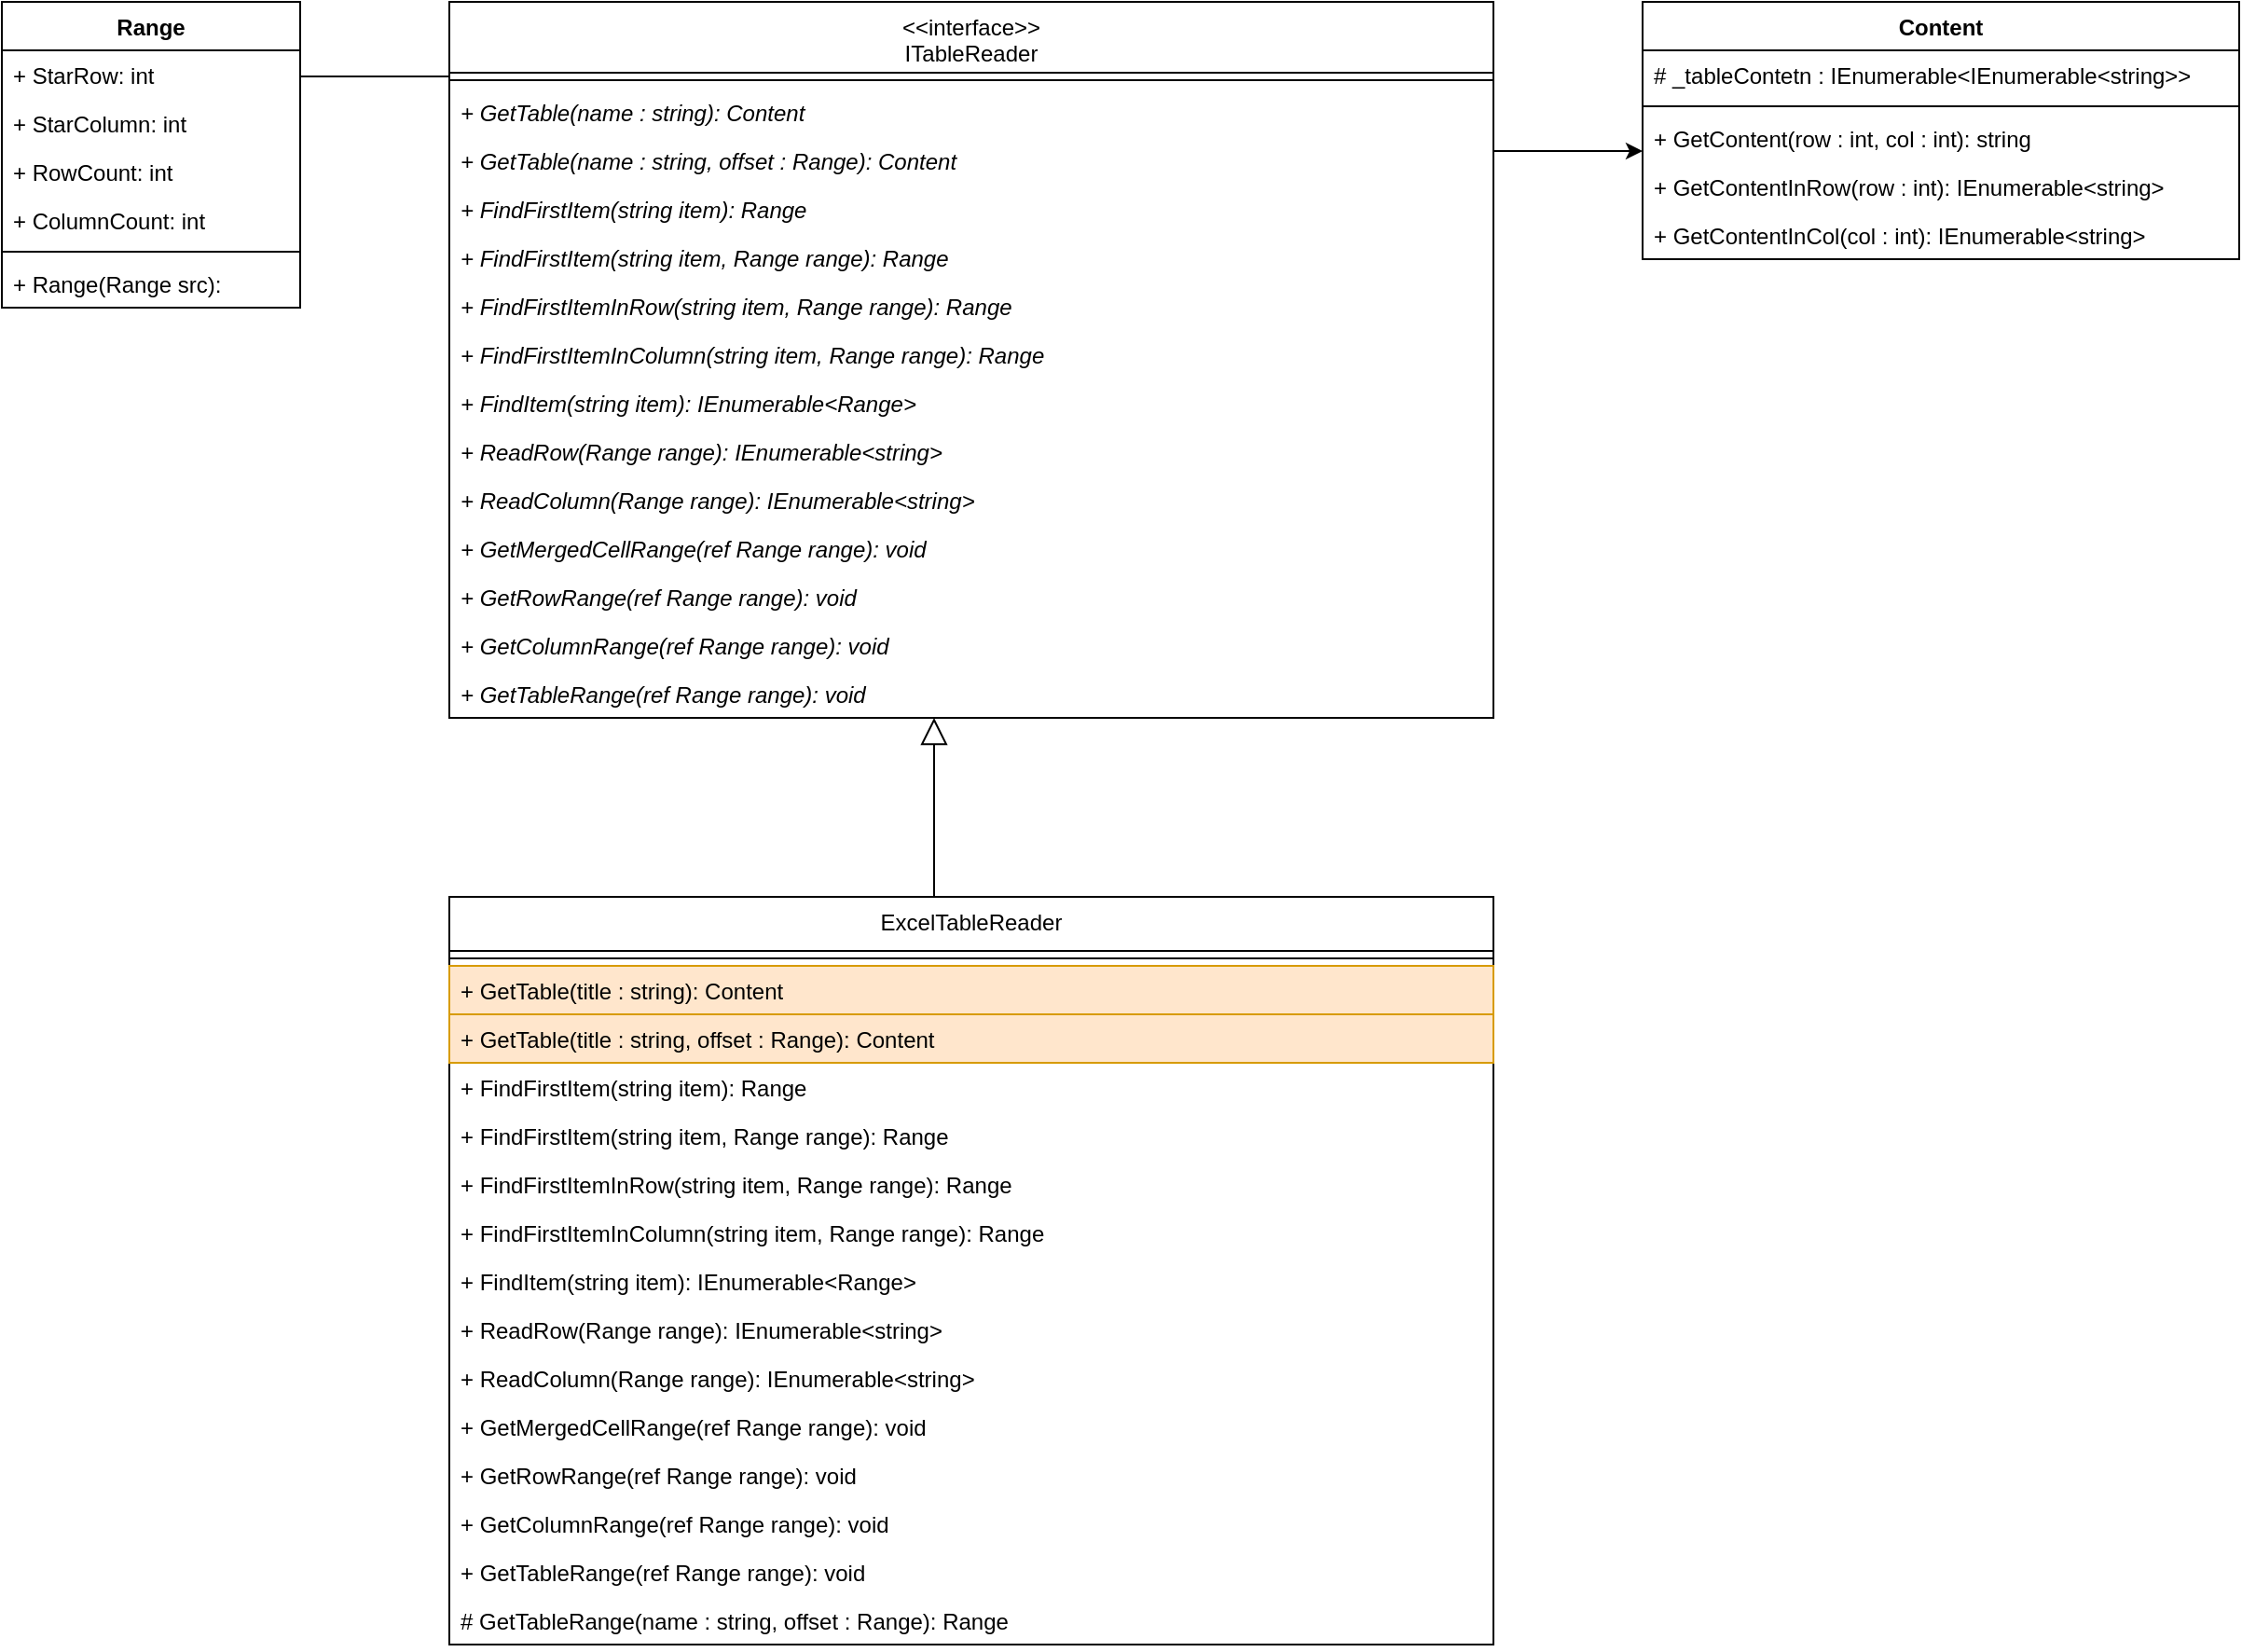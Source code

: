 <mxfile version="12.4.2" type="device" pages="1"><diagram id="bMFfIN9Nd5tZSx8BsvTy" name="ClassDiagram"><mxGraphModel dx="1422" dy="832" grid="1" gridSize="10" guides="1" tooltips="1" connect="1" arrows="1" fold="1" page="1" pageScale="1" pageWidth="827" pageHeight="1169" math="0" shadow="0"><root><mxCell id="0"/><mxCell id="1" parent="0"/><mxCell id="H81mxLO7IcMFCQkf88zY-57" style="edgeStyle=orthogonalEdgeStyle;rounded=0;orthogonalLoop=1;jettySize=auto;html=1;startSize=6;endArrow=none;endFill=0;endSize=12;strokeWidth=1;" parent="1" source="H81mxLO7IcMFCQkf88zY-18" target="H81mxLO7IcMFCQkf88zY-22" edge="1"><mxGeometry relative="1" as="geometry"><Array as="points"><mxPoint x="270" y="80"/><mxPoint x="270" y="80"/></Array></mxGeometry></mxCell><mxCell id="4gkQ2LK6hRoQQbgiCHGR-11" style="edgeStyle=orthogonalEdgeStyle;rounded=0;orthogonalLoop=1;jettySize=auto;html=1;" parent="1" source="H81mxLO7IcMFCQkf88zY-18" target="4gkQ2LK6hRoQQbgiCHGR-5" edge="1"><mxGeometry relative="1" as="geometry"><Array as="points"><mxPoint x="860" y="120"/><mxPoint x="860" y="120"/></Array></mxGeometry></mxCell><mxCell id="H81mxLO7IcMFCQkf88zY-18" value="&lt;&lt;interface&gt;&gt;&#10;ITableReader" style="swimlane;fontStyle=0;align=center;verticalAlign=top;childLayout=stackLayout;horizontal=1;startSize=38;horizontalStack=0;resizeParent=1;resizeParentMax=0;resizeLast=0;collapsible=1;marginBottom=0;" parent="1" vertex="1"><mxGeometry x="280" y="40" width="560" height="384" as="geometry"/></mxCell><mxCell id="H81mxLO7IcMFCQkf88zY-20" value="" style="line;strokeWidth=1;fillColor=none;align=left;verticalAlign=middle;spacingTop=-1;spacingLeft=3;spacingRight=3;rotatable=0;labelPosition=right;points=[];portConstraint=eastwest;" parent="H81mxLO7IcMFCQkf88zY-18" vertex="1"><mxGeometry y="38" width="560" height="8" as="geometry"/></mxCell><mxCell id="bo8Uc7j7hFn5zm0kL5UP-1" value="+ GetTable(name : string): Content" style="text;strokeColor=none;fillColor=none;align=left;verticalAlign=top;spacingLeft=4;spacingRight=4;overflow=hidden;rotatable=0;points=[[0,0.5],[1,0.5]];portConstraint=eastwest;fontStyle=2" parent="H81mxLO7IcMFCQkf88zY-18" vertex="1"><mxGeometry y="46" width="560" height="26" as="geometry"/></mxCell><mxCell id="bo8Uc7j7hFn5zm0kL5UP-2" value="+ GetTable(name : string, offset : Range): Content" style="text;strokeColor=none;fillColor=none;align=left;verticalAlign=top;spacingLeft=4;spacingRight=4;overflow=hidden;rotatable=0;points=[[0,0.5],[1,0.5]];portConstraint=eastwest;fontStyle=2" parent="H81mxLO7IcMFCQkf88zY-18" vertex="1"><mxGeometry y="72" width="560" height="26" as="geometry"/></mxCell><mxCell id="H81mxLO7IcMFCQkf88zY-21" value="+ FindFirstItem(string item): Range" style="text;strokeColor=none;fillColor=none;align=left;verticalAlign=top;spacingLeft=4;spacingRight=4;overflow=hidden;rotatable=0;points=[[0,0.5],[1,0.5]];portConstraint=eastwest;fontStyle=2" parent="H81mxLO7IcMFCQkf88zY-18" vertex="1"><mxGeometry y="98" width="560" height="26" as="geometry"/></mxCell><mxCell id="H81mxLO7IcMFCQkf88zY-29" value="+ FindFirstItem(string item, Range range): Range" style="text;strokeColor=none;fillColor=none;align=left;verticalAlign=top;spacingLeft=4;spacingRight=4;overflow=hidden;rotatable=0;points=[[0,0.5],[1,0.5]];portConstraint=eastwest;fontStyle=2" parent="H81mxLO7IcMFCQkf88zY-18" vertex="1"><mxGeometry y="124" width="560" height="26" as="geometry"/></mxCell><mxCell id="H81mxLO7IcMFCQkf88zY-30" value="+ FindFirstItemInRow(string item, Range range): Range" style="text;strokeColor=none;fillColor=none;align=left;verticalAlign=top;spacingLeft=4;spacingRight=4;overflow=hidden;rotatable=0;points=[[0,0.5],[1,0.5]];portConstraint=eastwest;fontStyle=2" parent="H81mxLO7IcMFCQkf88zY-18" vertex="1"><mxGeometry y="150" width="560" height="26" as="geometry"/></mxCell><mxCell id="H81mxLO7IcMFCQkf88zY-31" value="+ FindFirstItemInColumn(string item, Range range): Range" style="text;strokeColor=none;fillColor=none;align=left;verticalAlign=top;spacingLeft=4;spacingRight=4;overflow=hidden;rotatable=0;points=[[0,0.5],[1,0.5]];portConstraint=eastwest;fontStyle=2" parent="H81mxLO7IcMFCQkf88zY-18" vertex="1"><mxGeometry y="176" width="560" height="26" as="geometry"/></mxCell><mxCell id="H81mxLO7IcMFCQkf88zY-32" value="+ FindItem(string item): IEnumerable&lt;Range&gt;" style="text;strokeColor=none;fillColor=none;align=left;verticalAlign=top;spacingLeft=4;spacingRight=4;overflow=hidden;rotatable=0;points=[[0,0.5],[1,0.5]];portConstraint=eastwest;fontStyle=2" parent="H81mxLO7IcMFCQkf88zY-18" vertex="1"><mxGeometry y="202" width="560" height="26" as="geometry"/></mxCell><mxCell id="H81mxLO7IcMFCQkf88zY-33" value="+ ReadRow(Range range): IEnumerable&lt;string&gt;" style="text;strokeColor=none;fillColor=none;align=left;verticalAlign=top;spacingLeft=4;spacingRight=4;overflow=hidden;rotatable=0;points=[[0,0.5],[1,0.5]];portConstraint=eastwest;fontStyle=2" parent="H81mxLO7IcMFCQkf88zY-18" vertex="1"><mxGeometry y="228" width="560" height="26" as="geometry"/></mxCell><mxCell id="H81mxLO7IcMFCQkf88zY-38" value="+ ReadColumn(Range range): IEnumerable&lt;string&gt;" style="text;strokeColor=none;fillColor=none;align=left;verticalAlign=top;spacingLeft=4;spacingRight=4;overflow=hidden;rotatable=0;points=[[0,0.5],[1,0.5]];portConstraint=eastwest;fontStyle=2" parent="H81mxLO7IcMFCQkf88zY-18" vertex="1"><mxGeometry y="254" width="560" height="26" as="geometry"/></mxCell><mxCell id="H81mxLO7IcMFCQkf88zY-39" value="+ GetMergedCellRange(ref Range range): void" style="text;strokeColor=none;fillColor=none;align=left;verticalAlign=top;spacingLeft=4;spacingRight=4;overflow=hidden;rotatable=0;points=[[0,0.5],[1,0.5]];portConstraint=eastwest;fontStyle=2" parent="H81mxLO7IcMFCQkf88zY-18" vertex="1"><mxGeometry y="280" width="560" height="26" as="geometry"/></mxCell><mxCell id="H81mxLO7IcMFCQkf88zY-40" value="+ GetRowRange(ref Range range): void" style="text;strokeColor=none;fillColor=none;align=left;verticalAlign=top;spacingLeft=4;spacingRight=4;overflow=hidden;rotatable=0;points=[[0,0.5],[1,0.5]];portConstraint=eastwest;fontStyle=2" parent="H81mxLO7IcMFCQkf88zY-18" vertex="1"><mxGeometry y="306" width="560" height="26" as="geometry"/></mxCell><mxCell id="H81mxLO7IcMFCQkf88zY-41" value="+ GetColumnRange(ref Range range): void" style="text;strokeColor=none;fillColor=none;align=left;verticalAlign=top;spacingLeft=4;spacingRight=4;overflow=hidden;rotatable=0;points=[[0,0.5],[1,0.5]];portConstraint=eastwest;fontStyle=2" parent="H81mxLO7IcMFCQkf88zY-18" vertex="1"><mxGeometry y="332" width="560" height="26" as="geometry"/></mxCell><mxCell id="H81mxLO7IcMFCQkf88zY-42" value="+ GetTableRange(ref Range range): void" style="text;strokeColor=none;fillColor=none;align=left;verticalAlign=top;spacingLeft=4;spacingRight=4;overflow=hidden;rotatable=0;points=[[0,0.5],[1,0.5]];portConstraint=eastwest;fontStyle=2" parent="H81mxLO7IcMFCQkf88zY-18" vertex="1"><mxGeometry y="358" width="560" height="26" as="geometry"/></mxCell><mxCell id="H81mxLO7IcMFCQkf88zY-22" value="Range" style="swimlane;fontStyle=1;align=center;verticalAlign=top;childLayout=stackLayout;horizontal=1;startSize=26;horizontalStack=0;resizeParent=1;resizeParentMax=0;resizeLast=0;collapsible=1;marginBottom=0;" parent="1" vertex="1"><mxGeometry x="40" y="40" width="160" height="164" as="geometry"/></mxCell><mxCell id="H81mxLO7IcMFCQkf88zY-23" value="+ StarRow: int" style="text;strokeColor=none;fillColor=none;align=left;verticalAlign=top;spacingLeft=4;spacingRight=4;overflow=hidden;rotatable=0;points=[[0,0.5],[1,0.5]];portConstraint=eastwest;" parent="H81mxLO7IcMFCQkf88zY-22" vertex="1"><mxGeometry y="26" width="160" height="26" as="geometry"/></mxCell><mxCell id="H81mxLO7IcMFCQkf88zY-26" value="+ StarColumn: int" style="text;strokeColor=none;fillColor=none;align=left;verticalAlign=top;spacingLeft=4;spacingRight=4;overflow=hidden;rotatable=0;points=[[0,0.5],[1,0.5]];portConstraint=eastwest;" parent="H81mxLO7IcMFCQkf88zY-22" vertex="1"><mxGeometry y="52" width="160" height="26" as="geometry"/></mxCell><mxCell id="H81mxLO7IcMFCQkf88zY-27" value="+ RowCount: int" style="text;strokeColor=none;fillColor=none;align=left;verticalAlign=top;spacingLeft=4;spacingRight=4;overflow=hidden;rotatable=0;points=[[0,0.5],[1,0.5]];portConstraint=eastwest;" parent="H81mxLO7IcMFCQkf88zY-22" vertex="1"><mxGeometry y="78" width="160" height="26" as="geometry"/></mxCell><mxCell id="H81mxLO7IcMFCQkf88zY-28" value="+ ColumnCount: int" style="text;strokeColor=none;fillColor=none;align=left;verticalAlign=top;spacingLeft=4;spacingRight=4;overflow=hidden;rotatable=0;points=[[0,0.5],[1,0.5]];portConstraint=eastwest;" parent="H81mxLO7IcMFCQkf88zY-22" vertex="1"><mxGeometry y="104" width="160" height="26" as="geometry"/></mxCell><mxCell id="H81mxLO7IcMFCQkf88zY-24" value="" style="line;strokeWidth=1;fillColor=none;align=left;verticalAlign=middle;spacingTop=-1;spacingLeft=3;spacingRight=3;rotatable=0;labelPosition=right;points=[];portConstraint=eastwest;" parent="H81mxLO7IcMFCQkf88zY-22" vertex="1"><mxGeometry y="130" width="160" height="8" as="geometry"/></mxCell><mxCell id="H81mxLO7IcMFCQkf88zY-25" value="+ Range(Range src):" style="text;strokeColor=none;fillColor=none;align=left;verticalAlign=top;spacingLeft=4;spacingRight=4;overflow=hidden;rotatable=0;points=[[0,0.5],[1,0.5]];portConstraint=eastwest;" parent="H81mxLO7IcMFCQkf88zY-22" vertex="1"><mxGeometry y="138" width="160" height="26" as="geometry"/></mxCell><mxCell id="H81mxLO7IcMFCQkf88zY-56" style="edgeStyle=orthogonalEdgeStyle;rounded=0;orthogonalLoop=1;jettySize=auto;html=1;endArrow=block;endFill=0;strokeWidth=1;startSize=6;endSize=12;" parent="1" source="H81mxLO7IcMFCQkf88zY-43" target="H81mxLO7IcMFCQkf88zY-18" edge="1"><mxGeometry relative="1" as="geometry"><Array as="points"><mxPoint x="540" y="480"/><mxPoint x="540" y="480"/></Array></mxGeometry></mxCell><mxCell id="H81mxLO7IcMFCQkf88zY-43" value="ExcelTableReader" style="swimlane;fontStyle=0;align=center;verticalAlign=top;childLayout=stackLayout;horizontal=1;startSize=29;horizontalStack=0;resizeParent=1;resizeParentMax=0;resizeLast=0;collapsible=1;marginBottom=0;" parent="1" vertex="1"><mxGeometry x="280" y="520" width="560" height="401" as="geometry"/></mxCell><mxCell id="H81mxLO7IcMFCQkf88zY-44" value="" style="line;strokeWidth=1;fillColor=none;align=left;verticalAlign=middle;spacingTop=-1;spacingLeft=3;spacingRight=3;rotatable=0;labelPosition=right;points=[];portConstraint=eastwest;fontStyle=2" parent="H81mxLO7IcMFCQkf88zY-43" vertex="1"><mxGeometry y="29" width="560" height="8" as="geometry"/></mxCell><mxCell id="bo8Uc7j7hFn5zm0kL5UP-3" value="+ GetTable(title : string): Content" style="text;strokeColor=#d79b00;fillColor=#ffe6cc;align=left;verticalAlign=top;spacingLeft=4;spacingRight=4;overflow=hidden;rotatable=0;points=[[0,0.5],[1,0.5]];portConstraint=eastwest;fontStyle=0" parent="H81mxLO7IcMFCQkf88zY-43" vertex="1"><mxGeometry y="37" width="560" height="26" as="geometry"/></mxCell><mxCell id="4gkQ2LK6hRoQQbgiCHGR-17" value="+ GetTable(title : string, offset : Range): Content" style="text;strokeColor=#d79b00;fillColor=#ffe6cc;align=left;verticalAlign=top;spacingLeft=4;spacingRight=4;overflow=hidden;rotatable=0;points=[[0,0.5],[1,0.5]];portConstraint=eastwest;fontStyle=0" parent="H81mxLO7IcMFCQkf88zY-43" vertex="1"><mxGeometry y="63" width="560" height="26" as="geometry"/></mxCell><mxCell id="H81mxLO7IcMFCQkf88zY-45" value="+ FindFirstItem(string item): Range" style="text;strokeColor=none;fillColor=none;align=left;verticalAlign=top;spacingLeft=4;spacingRight=4;overflow=hidden;rotatable=0;points=[[0,0.5],[1,0.5]];portConstraint=eastwest;fontStyle=0" parent="H81mxLO7IcMFCQkf88zY-43" vertex="1"><mxGeometry y="89" width="560" height="26" as="geometry"/></mxCell><mxCell id="H81mxLO7IcMFCQkf88zY-46" value="+ FindFirstItem(string item, Range range): Range" style="text;strokeColor=none;fillColor=none;align=left;verticalAlign=top;spacingLeft=4;spacingRight=4;overflow=hidden;rotatable=0;points=[[0,0.5],[1,0.5]];portConstraint=eastwest;fontStyle=0" parent="H81mxLO7IcMFCQkf88zY-43" vertex="1"><mxGeometry y="115" width="560" height="26" as="geometry"/></mxCell><mxCell id="H81mxLO7IcMFCQkf88zY-47" value="+ FindFirstItemInRow(string item, Range range): Range" style="text;strokeColor=none;fillColor=none;align=left;verticalAlign=top;spacingLeft=4;spacingRight=4;overflow=hidden;rotatable=0;points=[[0,0.5],[1,0.5]];portConstraint=eastwest;fontStyle=0" parent="H81mxLO7IcMFCQkf88zY-43" vertex="1"><mxGeometry y="141" width="560" height="26" as="geometry"/></mxCell><mxCell id="H81mxLO7IcMFCQkf88zY-48" value="+ FindFirstItemInColumn(string item, Range range): Range" style="text;strokeColor=none;fillColor=none;align=left;verticalAlign=top;spacingLeft=4;spacingRight=4;overflow=hidden;rotatable=0;points=[[0,0.5],[1,0.5]];portConstraint=eastwest;fontStyle=0" parent="H81mxLO7IcMFCQkf88zY-43" vertex="1"><mxGeometry y="167" width="560" height="26" as="geometry"/></mxCell><mxCell id="H81mxLO7IcMFCQkf88zY-49" value="+ FindItem(string item): IEnumerable&lt;Range&gt;" style="text;strokeColor=none;fillColor=none;align=left;verticalAlign=top;spacingLeft=4;spacingRight=4;overflow=hidden;rotatable=0;points=[[0,0.5],[1,0.5]];portConstraint=eastwest;fontStyle=0" parent="H81mxLO7IcMFCQkf88zY-43" vertex="1"><mxGeometry y="193" width="560" height="26" as="geometry"/></mxCell><mxCell id="H81mxLO7IcMFCQkf88zY-50" value="+ ReadRow(Range range): IEnumerable&lt;string&gt;" style="text;strokeColor=none;fillColor=none;align=left;verticalAlign=top;spacingLeft=4;spacingRight=4;overflow=hidden;rotatable=0;points=[[0,0.5],[1,0.5]];portConstraint=eastwest;fontStyle=0" parent="H81mxLO7IcMFCQkf88zY-43" vertex="1"><mxGeometry y="219" width="560" height="26" as="geometry"/></mxCell><mxCell id="H81mxLO7IcMFCQkf88zY-51" value="+ ReadColumn(Range range): IEnumerable&lt;string&gt;" style="text;strokeColor=none;fillColor=none;align=left;verticalAlign=top;spacingLeft=4;spacingRight=4;overflow=hidden;rotatable=0;points=[[0,0.5],[1,0.5]];portConstraint=eastwest;fontStyle=0" parent="H81mxLO7IcMFCQkf88zY-43" vertex="1"><mxGeometry y="245" width="560" height="26" as="geometry"/></mxCell><mxCell id="H81mxLO7IcMFCQkf88zY-52" value="+ GetMergedCellRange(ref Range range): void" style="text;strokeColor=none;fillColor=none;align=left;verticalAlign=top;spacingLeft=4;spacingRight=4;overflow=hidden;rotatable=0;points=[[0,0.5],[1,0.5]];portConstraint=eastwest;fontStyle=0" parent="H81mxLO7IcMFCQkf88zY-43" vertex="1"><mxGeometry y="271" width="560" height="26" as="geometry"/></mxCell><mxCell id="H81mxLO7IcMFCQkf88zY-53" value="+ GetRowRange(ref Range range): void" style="text;strokeColor=none;fillColor=none;align=left;verticalAlign=top;spacingLeft=4;spacingRight=4;overflow=hidden;rotatable=0;points=[[0,0.5],[1,0.5]];portConstraint=eastwest;fontStyle=0" parent="H81mxLO7IcMFCQkf88zY-43" vertex="1"><mxGeometry y="297" width="560" height="26" as="geometry"/></mxCell><mxCell id="H81mxLO7IcMFCQkf88zY-54" value="+ GetColumnRange(ref Range range): void" style="text;strokeColor=none;fillColor=none;align=left;verticalAlign=top;spacingLeft=4;spacingRight=4;overflow=hidden;rotatable=0;points=[[0,0.5],[1,0.5]];portConstraint=eastwest;fontStyle=0" parent="H81mxLO7IcMFCQkf88zY-43" vertex="1"><mxGeometry y="323" width="560" height="26" as="geometry"/></mxCell><mxCell id="H81mxLO7IcMFCQkf88zY-55" value="+ GetTableRange(ref Range range): void" style="text;strokeColor=none;fillColor=none;align=left;verticalAlign=top;spacingLeft=4;spacingRight=4;overflow=hidden;rotatable=0;points=[[0,0.5],[1,0.5]];portConstraint=eastwest;fontStyle=0" parent="H81mxLO7IcMFCQkf88zY-43" vertex="1"><mxGeometry y="349" width="560" height="26" as="geometry"/></mxCell><mxCell id="nfCi4GUPmxnywkqZLuF8-1" value="# GetTableRange(name : string, offset : Range): Range" style="text;strokeColor=none;fillColor=none;align=left;verticalAlign=top;spacingLeft=4;spacingRight=4;overflow=hidden;rotatable=0;points=[[0,0.5],[1,0.5]];portConstraint=eastwest;fontStyle=0" vertex="1" parent="H81mxLO7IcMFCQkf88zY-43"><mxGeometry y="375" width="560" height="26" as="geometry"/></mxCell><mxCell id="4gkQ2LK6hRoQQbgiCHGR-5" value="Content" style="swimlane;fontStyle=1;align=center;verticalAlign=top;childLayout=stackLayout;horizontal=1;startSize=26;horizontalStack=0;resizeParent=1;resizeParentMax=0;resizeLast=0;collapsible=1;marginBottom=0;" parent="1" vertex="1"><mxGeometry x="920" y="40" width="320" height="138" as="geometry"/></mxCell><mxCell id="4gkQ2LK6hRoQQbgiCHGR-6" value="# _tableContetn : IEnumerable&lt;IEnumerable&lt;string&gt;&gt;" style="text;strokeColor=none;fillColor=none;align=left;verticalAlign=top;spacingLeft=4;spacingRight=4;overflow=hidden;rotatable=0;points=[[0,0.5],[1,0.5]];portConstraint=eastwest;" parent="4gkQ2LK6hRoQQbgiCHGR-5" vertex="1"><mxGeometry y="26" width="320" height="26" as="geometry"/></mxCell><mxCell id="4gkQ2LK6hRoQQbgiCHGR-7" value="" style="line;strokeWidth=1;fillColor=none;align=left;verticalAlign=middle;spacingTop=-1;spacingLeft=3;spacingRight=3;rotatable=0;labelPosition=right;points=[];portConstraint=eastwest;" parent="4gkQ2LK6hRoQQbgiCHGR-5" vertex="1"><mxGeometry y="52" width="320" height="8" as="geometry"/></mxCell><mxCell id="4gkQ2LK6hRoQQbgiCHGR-8" value="+ GetContent(row : int, col : int): string" style="text;strokeColor=none;fillColor=none;align=left;verticalAlign=top;spacingLeft=4;spacingRight=4;overflow=hidden;rotatable=0;points=[[0,0.5],[1,0.5]];portConstraint=eastwest;" parent="4gkQ2LK6hRoQQbgiCHGR-5" vertex="1"><mxGeometry y="60" width="320" height="26" as="geometry"/></mxCell><mxCell id="4gkQ2LK6hRoQQbgiCHGR-9" value="+ GetContentInRow(row : int): IEnumerable&lt;string&gt;" style="text;strokeColor=none;fillColor=none;align=left;verticalAlign=top;spacingLeft=4;spacingRight=4;overflow=hidden;rotatable=0;points=[[0,0.5],[1,0.5]];portConstraint=eastwest;" parent="4gkQ2LK6hRoQQbgiCHGR-5" vertex="1"><mxGeometry y="86" width="320" height="26" as="geometry"/></mxCell><mxCell id="4gkQ2LK6hRoQQbgiCHGR-10" value="+ GetContentInCol(col : int): IEnumerable&lt;string&gt;" style="text;strokeColor=none;fillColor=none;align=left;verticalAlign=top;spacingLeft=4;spacingRight=4;overflow=hidden;rotatable=0;points=[[0,0.5],[1,0.5]];portConstraint=eastwest;" parent="4gkQ2LK6hRoQQbgiCHGR-5" vertex="1"><mxGeometry y="112" width="320" height="26" as="geometry"/></mxCell></root></mxGraphModel></diagram></mxfile>